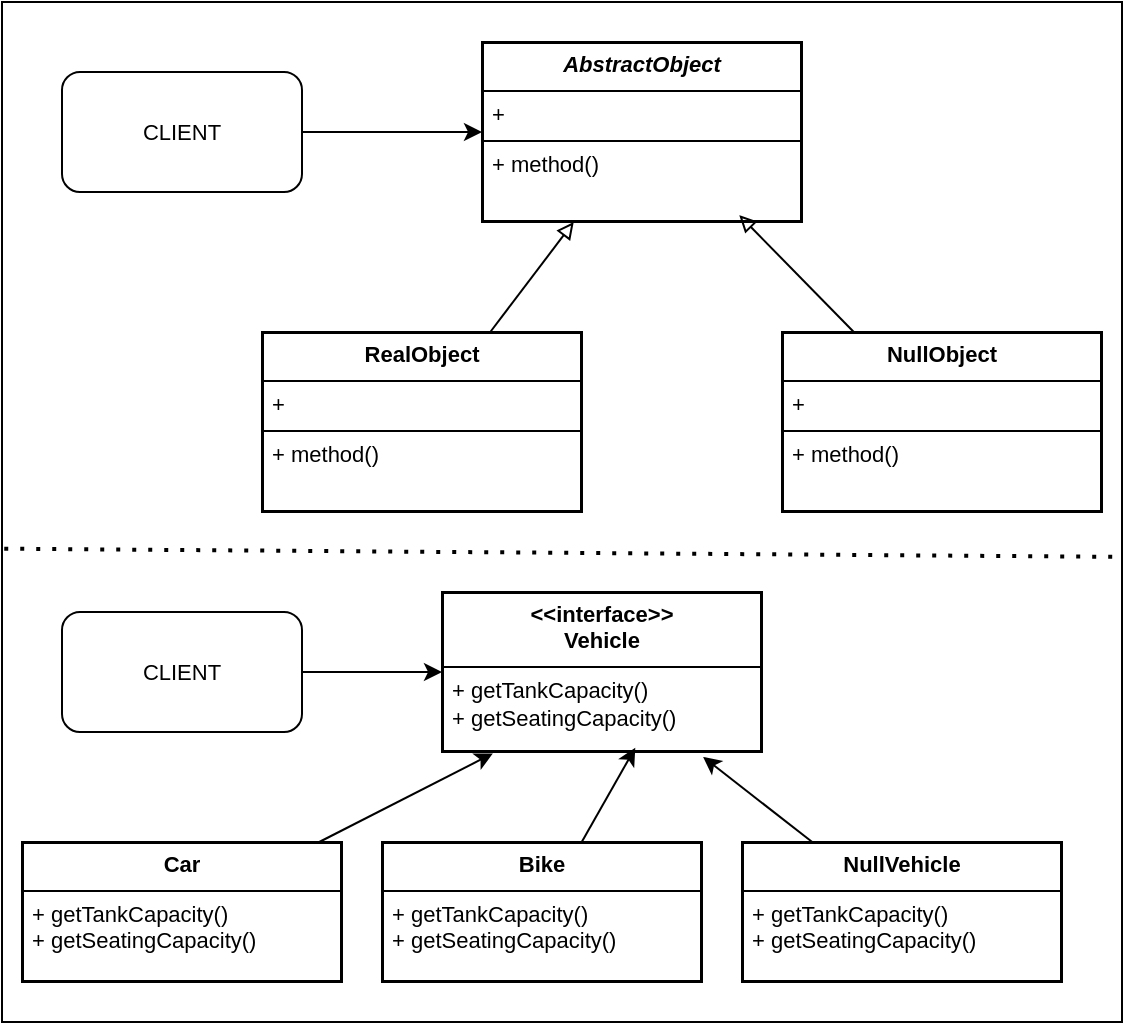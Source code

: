 <mxfile version="27.2.0">
  <diagram name="Page-1" id="gBR63zzCEHvzBJGvGzfn">
    <mxGraphModel dx="2187" dy="232" grid="1" gridSize="10" guides="1" tooltips="1" connect="1" arrows="1" fold="1" page="0" pageScale="1" pageWidth="1100" pageHeight="850" math="0" shadow="0">
      <root>
        <mxCell id="0" />
        <mxCell id="1" parent="0" />
        <mxCell id="wVF9DdStqpVJtXfVgPWE-23" value="" style="rounded=0;whiteSpace=wrap;html=1;strokeColor=default;align=left;verticalAlign=top;fontFamily=Helvetica;fontSize=11;fontColor=default;labelBorderColor=default;labelBackgroundColor=default;fillColor=default;" vertex="1" parent="1">
          <mxGeometry x="-1020" y="550" width="560" height="510" as="geometry" />
        </mxCell>
        <mxCell id="wVF9DdStqpVJtXfVgPWE-13" value="" style="edgeStyle=none;shape=connector;rounded=0;orthogonalLoop=1;jettySize=auto;html=1;strokeColor=default;align=center;verticalAlign=middle;fontFamily=Helvetica;fontSize=11;fontColor=default;labelBorderColor=default;labelBackgroundColor=default;endArrow=classic;" edge="1" parent="1" source="wVF9DdStqpVJtXfVgPWE-5" target="wVF9DdStqpVJtXfVgPWE-8">
          <mxGeometry relative="1" as="geometry" />
        </mxCell>
        <mxCell id="wVF9DdStqpVJtXfVgPWE-5" value="CLIENT" style="rounded=1;whiteSpace=wrap;html=1;fontFamily=Helvetica;fontSize=11;fontColor=default;labelBackgroundColor=default;" vertex="1" parent="1">
          <mxGeometry x="-990" y="585" width="120" height="60" as="geometry" />
        </mxCell>
        <mxCell id="wVF9DdStqpVJtXfVgPWE-8" value="&lt;p style=&quot;margin:0px;margin-top:4px;text-align:center;&quot;&gt;&lt;b&gt;&lt;i&gt;AbstractObject&lt;/i&gt;&lt;/b&gt;&lt;/p&gt;&lt;hr size=&quot;1&quot; style=&quot;border-style:solid;&quot;&gt;&lt;p style=&quot;margin:0px;margin-left:4px;&quot;&gt;+&amp;nbsp;&lt;/p&gt;&lt;hr size=&quot;1&quot; style=&quot;border-style:solid;&quot;&gt;&lt;p style=&quot;margin:0px;margin-left:4px;&quot;&gt;+ method()&lt;/p&gt;" style="verticalAlign=top;align=left;overflow=fill;html=1;whiteSpace=wrap;fontFamily=Helvetica;fontSize=11;fontColor=default;labelBackgroundColor=default;labelBorderColor=default;" vertex="1" parent="1">
          <mxGeometry x="-780" y="570" width="160" height="90" as="geometry" />
        </mxCell>
        <mxCell id="wVF9DdStqpVJtXfVgPWE-11" style="edgeStyle=none;shape=connector;rounded=0;orthogonalLoop=1;jettySize=auto;html=1;strokeColor=default;align=center;verticalAlign=middle;fontFamily=Helvetica;fontSize=11;fontColor=default;labelBorderColor=default;labelBackgroundColor=default;endArrow=block;endFill=0;" edge="1" parent="1" source="wVF9DdStqpVJtXfVgPWE-9" target="wVF9DdStqpVJtXfVgPWE-8">
          <mxGeometry relative="1" as="geometry" />
        </mxCell>
        <mxCell id="wVF9DdStqpVJtXfVgPWE-9" value="&lt;p style=&quot;margin:0px;margin-top:4px;text-align:center;&quot;&gt;&lt;b&gt;RealObject&lt;/b&gt;&lt;/p&gt;&lt;hr size=&quot;1&quot; style=&quot;border-style:solid;&quot;&gt;&lt;p style=&quot;margin:0px;margin-left:4px;&quot;&gt;+&amp;nbsp;&lt;/p&gt;&lt;hr size=&quot;1&quot; style=&quot;border-style:solid;&quot;&gt;&lt;p style=&quot;margin:0px;margin-left:4px;&quot;&gt;+ method()&lt;/p&gt;" style="verticalAlign=top;align=left;overflow=fill;html=1;whiteSpace=wrap;fontFamily=Helvetica;fontSize=11;fontColor=default;labelBackgroundColor=default;labelBorderColor=default;" vertex="1" parent="1">
          <mxGeometry x="-890" y="715" width="160" height="90" as="geometry" />
        </mxCell>
        <mxCell id="wVF9DdStqpVJtXfVgPWE-10" value="&lt;p style=&quot;margin:0px;margin-top:4px;text-align:center;&quot;&gt;&lt;b&gt;NullObject&lt;/b&gt;&lt;/p&gt;&lt;hr size=&quot;1&quot; style=&quot;border-style:solid;&quot;&gt;&lt;p style=&quot;margin:0px;margin-left:4px;&quot;&gt;+&amp;nbsp;&lt;/p&gt;&lt;hr size=&quot;1&quot; style=&quot;border-style:solid;&quot;&gt;&lt;p style=&quot;margin:0px;margin-left:4px;&quot;&gt;+ method()&lt;/p&gt;" style="verticalAlign=top;align=left;overflow=fill;html=1;whiteSpace=wrap;fontFamily=Helvetica;fontSize=11;fontColor=default;labelBackgroundColor=default;labelBorderColor=default;" vertex="1" parent="1">
          <mxGeometry x="-630" y="715" width="160" height="90" as="geometry" />
        </mxCell>
        <mxCell id="wVF9DdStqpVJtXfVgPWE-12" style="edgeStyle=none;shape=connector;rounded=0;orthogonalLoop=1;jettySize=auto;html=1;entryX=0.804;entryY=0.962;entryDx=0;entryDy=0;entryPerimeter=0;strokeColor=default;align=center;verticalAlign=middle;fontFamily=Helvetica;fontSize=11;fontColor=default;labelBorderColor=default;labelBackgroundColor=default;endArrow=block;endFill=0;" edge="1" parent="1" source="wVF9DdStqpVJtXfVgPWE-10" target="wVF9DdStqpVJtXfVgPWE-8">
          <mxGeometry relative="1" as="geometry" />
        </mxCell>
        <mxCell id="wVF9DdStqpVJtXfVgPWE-14" value="&lt;p style=&quot;margin:0px;margin-top:4px;text-align:center;&quot;&gt;&lt;b&gt;&amp;lt;&amp;lt;interface&amp;gt;&amp;gt;&lt;br&gt;Vehicle&lt;/b&gt;&lt;/p&gt;&lt;hr size=&quot;1&quot; style=&quot;border-style:solid;&quot;&gt;&lt;p style=&quot;margin:0px;margin-left:4px;&quot;&gt;+&amp;nbsp;&lt;span style=&quot;color: light-dark(rgb(0, 0, 0), rgb(255, 255, 255)); background-color: light-dark(#ffffff, var(--ge-dark-color, #121212));&quot;&gt;getTankCapacity()&lt;/span&gt;&lt;br&gt;&lt;/p&gt;&lt;p style=&quot;margin: 0px 0px 0px 4px;&quot;&gt;&lt;span style=&quot;color: light-dark(rgb(0, 0, 0), rgb(255, 255, 255));&quot;&gt;+&amp;nbsp;&lt;/span&gt;getSeatingCapacity()&lt;/p&gt;" style="verticalAlign=top;align=left;overflow=fill;html=1;whiteSpace=wrap;fontFamily=Helvetica;fontSize=11;fontColor=default;labelBackgroundColor=default;labelBorderColor=default;" vertex="1" parent="1">
          <mxGeometry x="-800" y="845" width="160" height="80" as="geometry" />
        </mxCell>
        <mxCell id="wVF9DdStqpVJtXfVgPWE-15" value="&lt;p style=&quot;margin:0px;margin-top:4px;text-align:center;&quot;&gt;&lt;b&gt;Car&lt;/b&gt;&lt;span style=&quot;background-color: rgb(236, 236, 236); color: rgba(0, 0, 0, 0); font-family: monospace; font-size: 0px; text-wrap-mode: nowrap; text-align: left;&quot;&gt;%3CmxGraphModel%3E%3Croot%3E%3CmxCell%20id%3D%220%22%2F%3E%3CmxCell%20id%3D%221%22%20parent%3D%220%22%2F%3E%3CmxCell%20id%3D%222%22%20value%3D%22%26lt%3Bp%20style%3D%26quot%3Bmargin%3A0px%3Bmargin-top%3A4px%3Btext-align%3Acenter%3B%26quot%3B%26gt%3B%26lt%3Bb%26gt%3BRealObject%26lt%3B%2Fb%26gt%3B%26lt%3B%2Fp%26gt%3B%26lt%3Bhr%20size%3D%26quot%3B1%26quot%3B%20style%3D%26quot%3Bborder-style%3Asolid%3B%26quot%3B%26gt%3B%26lt%3Bp%20style%3D%26quot%3Bmargin%3A0px%3Bmargin-left%3A4px%3B%26quot%3B%26gt%3B%2B%26amp%3Bnbsp%3B%26lt%3B%2Fp%26gt%3B%26lt%3Bhr%20size%3D%26quot%3B1%26quot%3B%20style%3D%26quot%3Bborder-style%3Asolid%3B%26quot%3B%26gt%3B%26lt%3Bp%20style%3D%26quot%3Bmargin%3A0px%3Bmargin-left%3A4px%3B%26quot%3B%26gt%3B%2B%20method()%26lt%3B%2Fp%26gt%3B%22%20style%3D%22verticalAlign%3Dtop%3Balign%3Dleft%3Boverflow%3Dfill%3Bhtml%3D1%3BwhiteSpace%3Dwrap%3BfontFamily%3DHelvetica%3BfontSize%3D11%3BfontColor%3Ddefault%3BlabelBackgroundColor%3Ddefault%3BlabelBorderColor%3Ddefault%3B%22%20vertex%3D%221%22%20parent%3D%221%22%3E%3CmxGeometry%20x%3D%22-920%22%20y%3D%22710%22%20width%3D%22160%22%20height%3D%2290%22%20as%3D%22geometry%22%2F%3E%3C%2FmxCell%3E%3C%2Froot%3E%3C%2FmxGraphModel%3E&lt;/span&gt;&lt;/p&gt;&lt;hr size=&quot;1&quot; style=&quot;border-style:solid;&quot;&gt;&lt;p style=&quot;margin:0px;margin-left:4px;&quot;&gt;&lt;span style=&quot;background-color: light-dark(#ffffff, var(--ge-dark-color, #121212)); color: light-dark(rgb(0, 0, 0), rgb(255, 255, 255));&quot;&gt;+ getTankCapacity()&lt;/span&gt;&lt;/p&gt;&lt;p style=&quot;margin:0px;margin-left:4px;&quot;&gt;&lt;span style=&quot;background-color: light-dark(#ffffff, var(--ge-dark-color, #121212)); color: light-dark(rgb(0, 0, 0), rgb(255, 255, 255));&quot;&gt;+&amp;nbsp;&lt;/span&gt;&lt;span style=&quot;background-color: light-dark(#ffffff, var(--ge-dark-color, #121212));&quot;&gt;getSeatingCapacity()&lt;/span&gt;&lt;/p&gt;" style="verticalAlign=top;align=left;overflow=fill;html=1;whiteSpace=wrap;fontFamily=Helvetica;fontSize=11;fontColor=default;labelBackgroundColor=default;labelBorderColor=default;" vertex="1" parent="1">
          <mxGeometry x="-1010" y="970" width="160" height="70" as="geometry" />
        </mxCell>
        <mxCell id="wVF9DdStqpVJtXfVgPWE-16" value="&lt;p style=&quot;margin:0px;margin-top:4px;text-align:center;&quot;&gt;&lt;b&gt;Bike&lt;/b&gt;&lt;span style=&quot;background-color: rgb(236, 236, 236); color: rgba(0, 0, 0, 0); font-family: monospace; font-size: 0px; text-wrap-mode: nowrap; text-align: left;&quot;&gt;%3CmxGraphModel%3E%3Croot%3E%3CmxCell%20id%3D%220%22%2F%3E%3CmxCell%20id%3D%221%22%20parent%3D%220%22%2F%3E%3CmxCell%20id%3D%222%22%20value%3D%22%26lt%3Bp%20style%3D%26quot%3Bmargin%3A0px%3Bmargin-top%3A4px%3Btext-align%3Acenter%3B%26quot%3B%26gt%3B%26lt%3Bb%26gt%3BRealObject%26lt%3B%2Fb%26gt%3B%26lt%3B%2Fp%26gt%3B%26lt%3Bhr%20size%3D%26quot%3B1%26quot%3B%20style%3D%26quot%3Bborder-style%3Asolid%3B%26quot%3B%26gt%3B%26lt%3Bp%20style%3D%26quot%3Bmargin%3A0px%3Bmargin-left%3A4px%3B%26quot%3B%26gt%3B%2B%26amp%3Bnbsp%3B%26lt%3B%2Fp%26gt%3B%26lt%3Bhr%20size%3D%26quot%3B1%26quot%3B%20style%3D%26quot%3Bborder-style%3Asolid%3B%26quot%3B%26gt%3B%26lt%3Bp%20style%3D%26quot%3Bmargin%3A0px%3Bmargin-left%3A4px%3B%26quot%3B%26gt%3B%2B%20method()%26lt%3B%2Fp%26gt%3B%22%20style%3D%22verticalAlign%3Dtop%3Balign%3Dleft%3Boverflow%3Dfill%3Bhtml%3D1%3BwhiteSpace%3Dwrap%3BfontFamily%3DHelvetica%3BfontSize%3D11%3BfontColor%3Ddefault%3BlabelBackgroundColor%3Ddefault%3BlabelBorderColor%3Ddefault%3B%22%20vertex%3D%221%22%20parent%3D%221%22%3E%3CmxGeometry%20x%3D%22-920%22%20y%3D%22710%22%20width%3D%22160%22%20height%3D%2290%22%20as%3D%22geometry%22%2F%3E%3C%2FmxCell%3E%3C%2Froot%3E%3C%2FmxGraphModel%3E&lt;/span&gt;&lt;/p&gt;&lt;hr size=&quot;1&quot; style=&quot;border-style:solid;&quot;&gt;&lt;p style=&quot;margin:0px;margin-left:4px;&quot;&gt;&lt;/p&gt;&lt;p style=&quot;margin: 0px 0px 0px 4px;&quot;&gt;&lt;span style=&quot;color: light-dark(rgb(0, 0, 0), rgb(255, 255, 255));&quot;&gt;+ getTankCapacity()&lt;/span&gt;&lt;/p&gt;&lt;p style=&quot;margin: 0px 0px 0px 4px;&quot;&gt;&lt;span style=&quot;color: light-dark(rgb(0, 0, 0), rgb(255, 255, 255));&quot;&gt;+&amp;nbsp;&lt;/span&gt;getSeatingCapacity()&lt;/p&gt;" style="verticalAlign=top;align=left;overflow=fill;html=1;whiteSpace=wrap;fontFamily=Helvetica;fontSize=11;fontColor=default;labelBackgroundColor=default;labelBorderColor=default;" vertex="1" parent="1">
          <mxGeometry x="-830" y="970" width="160" height="70" as="geometry" />
        </mxCell>
        <mxCell id="wVF9DdStqpVJtXfVgPWE-17" value="&lt;p style=&quot;margin: 4px 0px 0px; text-align: center;&quot;&gt;&lt;b&gt;NullVehicle&lt;/b&gt;&lt;span style=&quot;background-color: rgb(236, 236, 236); color: rgba(0, 0, 0, 0); font-family: monospace; font-size: 0px; text-wrap-mode: nowrap; text-align: left;&quot;&gt;%3CmxGraphModel%3E%3Croot%3E%3CmxCell%20id%3D%220%22%2F%3E%3CmxCell%20id%3D%221%22%20parent%3D%220%22%2F%3E%3CmxCell%20id%3D%222%22%20value%3D%22%26lt%3Bp%20style%3D%26quot%3Bmargin%3A0px%3Bmargin-top%3A4px%3Btext-align%3Acenter%3B%26quot%3B%26gt%3B%26lt%3Bb%26gt%3BRealObject%26lt%3B%2Fb%26gt%3B%26lt%3B%2Fp%26gt%3B%26lt%3Bhr%20size%3D%26quot%3B1%26quot%3B%20style%3D%26quot%3Bborder-style%3Asolid%3B%26quot%3B%26gt%3B%26lt%3Bp%20style%3D%26quot%3Bmargin%3A0px%3Bmargin-left%3A4px%3B%26quot%3B%26gt%3B%2B%26amp%3Bnbsp%3B%26lt%3B%2Fp%26gt%3B%26lt%3Bhr%20size%3D%26quot%3B1%26quot%3B%20style%3D%26quot%3Bborder-style%3Asolid%3B%26quot%3B%26gt%3B%26lt%3Bp%20style%3D%26quot%3Bmargin%3A0px%3Bmargin-left%3A4px%3B%26quot%3B%26gt%3B%2B%20method()%26lt%3B%2Fp%26gt%3B%22%20style%3D%22verticalAlign%3Dtop%3Balign%3Dleft%3Boverflow%3Dfill%3Bhtml%3D1%3BwhiteSpace%3Dwrap%3BfontFamily%3DHelvetica%3BfontSize%3D11%3BfontColor%3Ddefault%3BlabelBackgroundColor%3Ddefault%3BlabelBorderColor%3Ddefault%3B%22%20vertex%3D%221%22%20parent%3D%221%22%3E%3CmxGeometry%20x%3D%22-920%22%20y%3D%22710%22%20width%3D%22160%22%20height%3D%2290%22%20as%3D%22geometry%22%2F%3E%3C%2FmxCell%3E%3C%2Froot%3E%3C%2FmxGraphModel%3E&lt;/span&gt;&lt;/p&gt;&lt;hr style=&quot;border-style: solid;&quot; size=&quot;1&quot;&gt;&lt;p style=&quot;margin: 0px 0px 0px 4px;&quot;&gt;&lt;/p&gt;&lt;p style=&quot;margin: 0px 0px 0px 4px;&quot;&gt;&lt;span style=&quot;color: light-dark(rgb(0, 0, 0), rgb(255, 255, 255));&quot;&gt;+ getTankCapacity()&lt;/span&gt;&lt;/p&gt;&lt;p style=&quot;margin: 0px 0px 0px 4px;&quot;&gt;&lt;span style=&quot;color: light-dark(rgb(0, 0, 0), rgb(255, 255, 255));&quot;&gt;+&amp;nbsp;&lt;/span&gt;getSeatingCapacity()&lt;/p&gt;" style="verticalAlign=top;align=left;overflow=fill;html=1;whiteSpace=wrap;fontFamily=Helvetica;fontSize=11;fontColor=default;labelBackgroundColor=default;labelBorderColor=default;" vertex="1" parent="1">
          <mxGeometry x="-650" y="970" width="160" height="70" as="geometry" />
        </mxCell>
        <mxCell id="wVF9DdStqpVJtXfVgPWE-18" style="edgeStyle=none;shape=connector;rounded=0;orthogonalLoop=1;jettySize=auto;html=1;entryX=0.159;entryY=1.009;entryDx=0;entryDy=0;entryPerimeter=0;strokeColor=default;align=center;verticalAlign=middle;fontFamily=Helvetica;fontSize=11;fontColor=default;labelBorderColor=default;labelBackgroundColor=default;endArrow=classic;" edge="1" parent="1" source="wVF9DdStqpVJtXfVgPWE-15" target="wVF9DdStqpVJtXfVgPWE-14">
          <mxGeometry relative="1" as="geometry" />
        </mxCell>
        <mxCell id="wVF9DdStqpVJtXfVgPWE-19" style="edgeStyle=none;shape=connector;rounded=0;orthogonalLoop=1;jettySize=auto;html=1;entryX=0.604;entryY=0.973;entryDx=0;entryDy=0;entryPerimeter=0;strokeColor=default;align=center;verticalAlign=middle;fontFamily=Helvetica;fontSize=11;fontColor=default;labelBorderColor=default;labelBackgroundColor=default;endArrow=classic;" edge="1" parent="1" source="wVF9DdStqpVJtXfVgPWE-16" target="wVF9DdStqpVJtXfVgPWE-14">
          <mxGeometry relative="1" as="geometry" />
        </mxCell>
        <mxCell id="wVF9DdStqpVJtXfVgPWE-20" style="edgeStyle=none;shape=connector;rounded=0;orthogonalLoop=1;jettySize=auto;html=1;entryX=0.816;entryY=1.031;entryDx=0;entryDy=0;entryPerimeter=0;strokeColor=default;align=center;verticalAlign=middle;fontFamily=Helvetica;fontSize=11;fontColor=default;labelBorderColor=default;labelBackgroundColor=default;endArrow=classic;" edge="1" parent="1" source="wVF9DdStqpVJtXfVgPWE-17" target="wVF9DdStqpVJtXfVgPWE-14">
          <mxGeometry relative="1" as="geometry" />
        </mxCell>
        <mxCell id="wVF9DdStqpVJtXfVgPWE-22" value="" style="edgeStyle=none;shape=connector;rounded=0;orthogonalLoop=1;jettySize=auto;html=1;strokeColor=default;align=center;verticalAlign=middle;fontFamily=Helvetica;fontSize=11;fontColor=default;labelBorderColor=default;labelBackgroundColor=default;endArrow=classic;" edge="1" parent="1" source="wVF9DdStqpVJtXfVgPWE-21" target="wVF9DdStqpVJtXfVgPWE-14">
          <mxGeometry relative="1" as="geometry" />
        </mxCell>
        <mxCell id="wVF9DdStqpVJtXfVgPWE-21" value="CLIENT" style="rounded=1;whiteSpace=wrap;html=1;fontFamily=Helvetica;fontSize=11;fontColor=default;labelBackgroundColor=default;" vertex="1" parent="1">
          <mxGeometry x="-990" y="855" width="120" height="60" as="geometry" />
        </mxCell>
        <mxCell id="wVF9DdStqpVJtXfVgPWE-24" value="" style="endArrow=none;dashed=1;html=1;dashPattern=1 3;strokeWidth=2;rounded=0;strokeColor=default;align=center;verticalAlign=middle;fontFamily=Helvetica;fontSize=11;fontColor=default;labelBorderColor=default;labelBackgroundColor=default;exitX=0.002;exitY=0.536;exitDx=0;exitDy=0;exitPerimeter=0;entryX=0.999;entryY=0.544;entryDx=0;entryDy=0;entryPerimeter=0;" edge="1" parent="1" source="wVF9DdStqpVJtXfVgPWE-23" target="wVF9DdStqpVJtXfVgPWE-23">
          <mxGeometry width="50" height="50" relative="1" as="geometry">
            <mxPoint x="-780" y="860" as="sourcePoint" />
            <mxPoint x="-730" y="810" as="targetPoint" />
          </mxGeometry>
        </mxCell>
      </root>
    </mxGraphModel>
  </diagram>
</mxfile>
